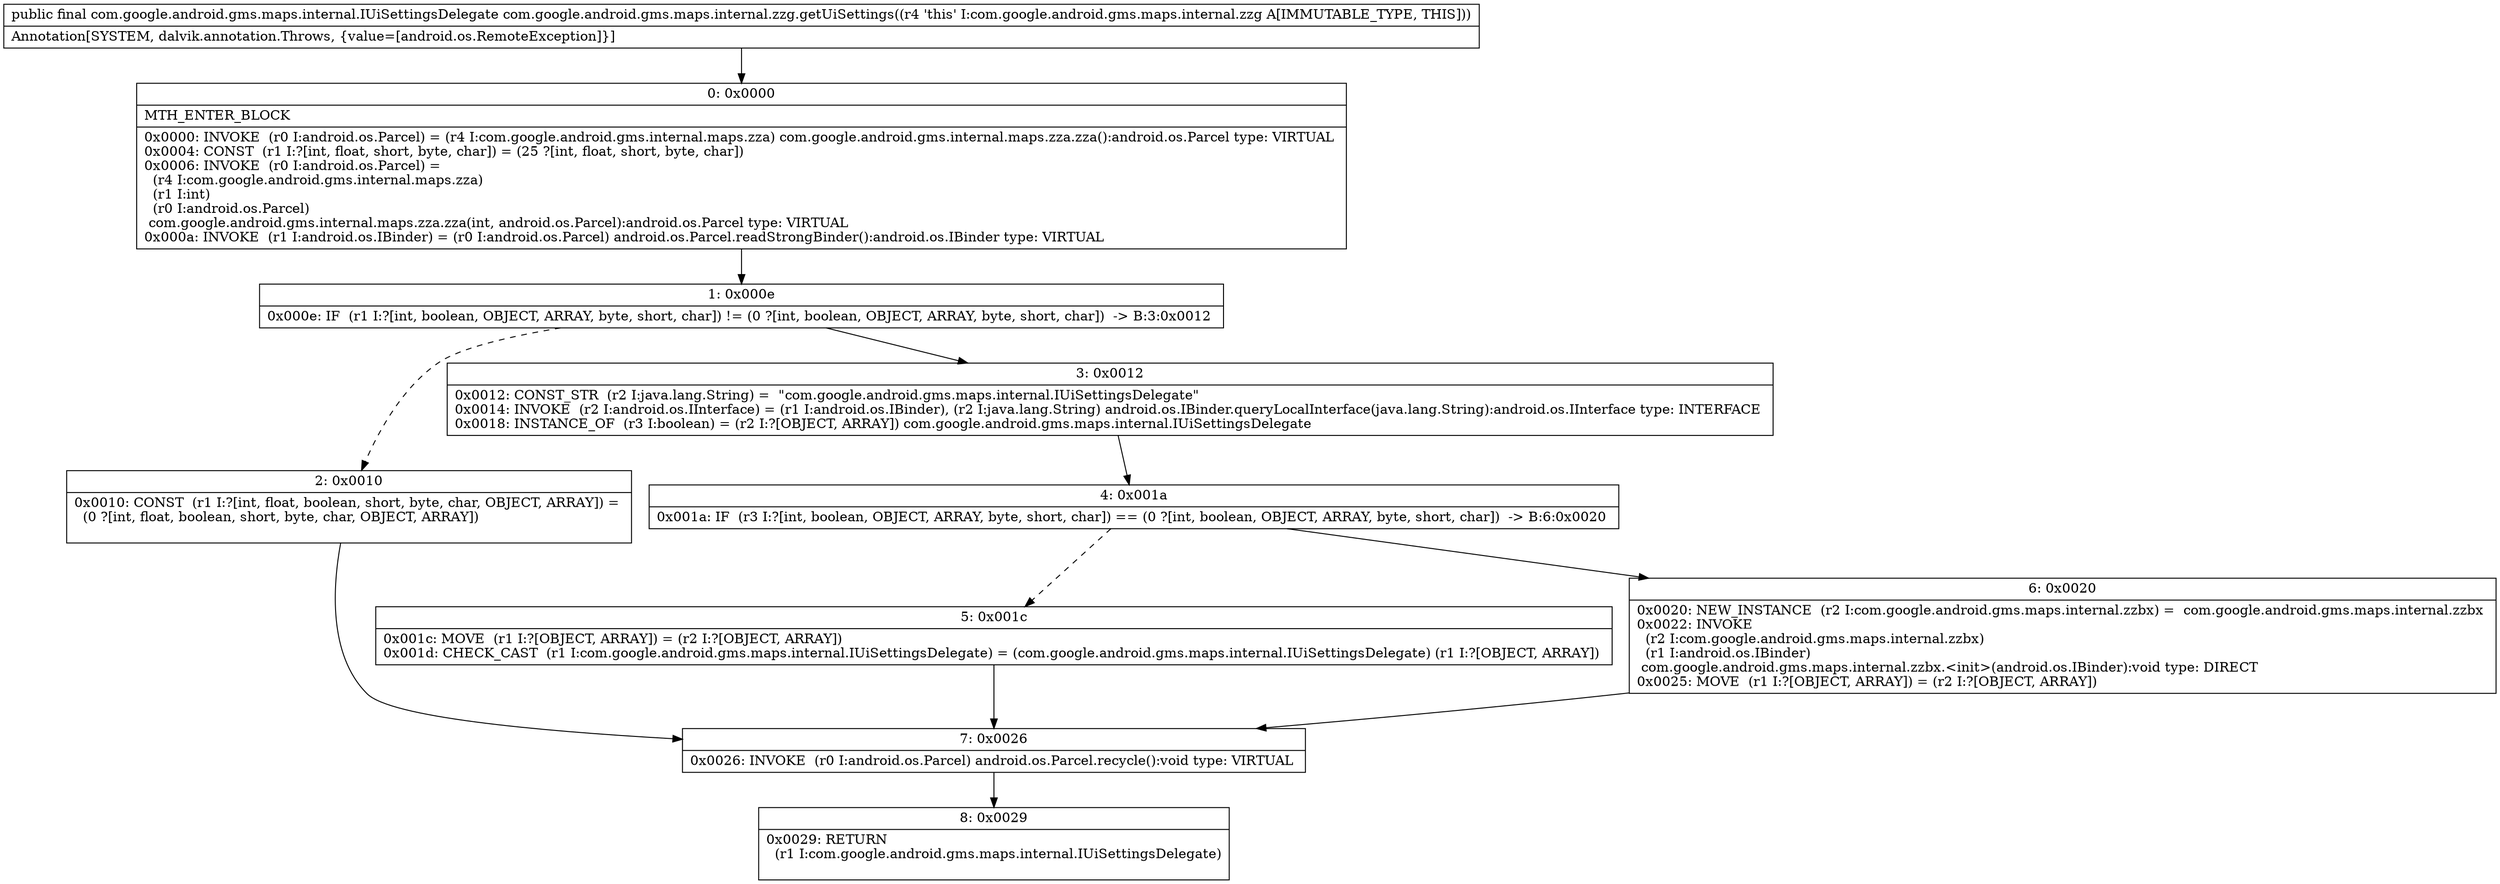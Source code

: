 digraph "CFG forcom.google.android.gms.maps.internal.zzg.getUiSettings()Lcom\/google\/android\/gms\/maps\/internal\/IUiSettingsDelegate;" {
Node_0 [shape=record,label="{0\:\ 0x0000|MTH_ENTER_BLOCK\l|0x0000: INVOKE  (r0 I:android.os.Parcel) = (r4 I:com.google.android.gms.internal.maps.zza) com.google.android.gms.internal.maps.zza.zza():android.os.Parcel type: VIRTUAL \l0x0004: CONST  (r1 I:?[int, float, short, byte, char]) = (25 ?[int, float, short, byte, char]) \l0x0006: INVOKE  (r0 I:android.os.Parcel) = \l  (r4 I:com.google.android.gms.internal.maps.zza)\l  (r1 I:int)\l  (r0 I:android.os.Parcel)\l com.google.android.gms.internal.maps.zza.zza(int, android.os.Parcel):android.os.Parcel type: VIRTUAL \l0x000a: INVOKE  (r1 I:android.os.IBinder) = (r0 I:android.os.Parcel) android.os.Parcel.readStrongBinder():android.os.IBinder type: VIRTUAL \l}"];
Node_1 [shape=record,label="{1\:\ 0x000e|0x000e: IF  (r1 I:?[int, boolean, OBJECT, ARRAY, byte, short, char]) != (0 ?[int, boolean, OBJECT, ARRAY, byte, short, char])  \-\> B:3:0x0012 \l}"];
Node_2 [shape=record,label="{2\:\ 0x0010|0x0010: CONST  (r1 I:?[int, float, boolean, short, byte, char, OBJECT, ARRAY]) = \l  (0 ?[int, float, boolean, short, byte, char, OBJECT, ARRAY])\l \l}"];
Node_3 [shape=record,label="{3\:\ 0x0012|0x0012: CONST_STR  (r2 I:java.lang.String) =  \"com.google.android.gms.maps.internal.IUiSettingsDelegate\" \l0x0014: INVOKE  (r2 I:android.os.IInterface) = (r1 I:android.os.IBinder), (r2 I:java.lang.String) android.os.IBinder.queryLocalInterface(java.lang.String):android.os.IInterface type: INTERFACE \l0x0018: INSTANCE_OF  (r3 I:boolean) = (r2 I:?[OBJECT, ARRAY]) com.google.android.gms.maps.internal.IUiSettingsDelegate \l}"];
Node_4 [shape=record,label="{4\:\ 0x001a|0x001a: IF  (r3 I:?[int, boolean, OBJECT, ARRAY, byte, short, char]) == (0 ?[int, boolean, OBJECT, ARRAY, byte, short, char])  \-\> B:6:0x0020 \l}"];
Node_5 [shape=record,label="{5\:\ 0x001c|0x001c: MOVE  (r1 I:?[OBJECT, ARRAY]) = (r2 I:?[OBJECT, ARRAY]) \l0x001d: CHECK_CAST  (r1 I:com.google.android.gms.maps.internal.IUiSettingsDelegate) = (com.google.android.gms.maps.internal.IUiSettingsDelegate) (r1 I:?[OBJECT, ARRAY]) \l}"];
Node_6 [shape=record,label="{6\:\ 0x0020|0x0020: NEW_INSTANCE  (r2 I:com.google.android.gms.maps.internal.zzbx) =  com.google.android.gms.maps.internal.zzbx \l0x0022: INVOKE  \l  (r2 I:com.google.android.gms.maps.internal.zzbx)\l  (r1 I:android.os.IBinder)\l com.google.android.gms.maps.internal.zzbx.\<init\>(android.os.IBinder):void type: DIRECT \l0x0025: MOVE  (r1 I:?[OBJECT, ARRAY]) = (r2 I:?[OBJECT, ARRAY]) \l}"];
Node_7 [shape=record,label="{7\:\ 0x0026|0x0026: INVOKE  (r0 I:android.os.Parcel) android.os.Parcel.recycle():void type: VIRTUAL \l}"];
Node_8 [shape=record,label="{8\:\ 0x0029|0x0029: RETURN  \l  (r1 I:com.google.android.gms.maps.internal.IUiSettingsDelegate)\l \l}"];
MethodNode[shape=record,label="{public final com.google.android.gms.maps.internal.IUiSettingsDelegate com.google.android.gms.maps.internal.zzg.getUiSettings((r4 'this' I:com.google.android.gms.maps.internal.zzg A[IMMUTABLE_TYPE, THIS]))  | Annotation[SYSTEM, dalvik.annotation.Throws, \{value=[android.os.RemoteException]\}]\l}"];
MethodNode -> Node_0;
Node_0 -> Node_1;
Node_1 -> Node_2[style=dashed];
Node_1 -> Node_3;
Node_2 -> Node_7;
Node_3 -> Node_4;
Node_4 -> Node_5[style=dashed];
Node_4 -> Node_6;
Node_5 -> Node_7;
Node_6 -> Node_7;
Node_7 -> Node_8;
}

